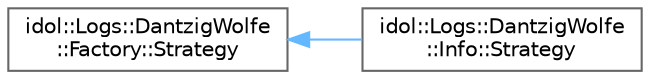 digraph "Graphical Class Hierarchy"
{
 // LATEX_PDF_SIZE
  bgcolor="transparent";
  edge [fontname=Helvetica,fontsize=10,labelfontname=Helvetica,labelfontsize=10];
  node [fontname=Helvetica,fontsize=10,shape=box,height=0.2,width=0.4];
  rankdir="LR";
  Node0 [id="Node000000",label="idol::Logs::DantzigWolfe\l::Factory::Strategy",height=0.2,width=0.4,color="grey40", fillcolor="white", style="filled",URL="$classidol_1_1Logs_1_1DantzigWolfe_1_1Factory_1_1Strategy.html",tooltip=" "];
  Node0 -> Node1 [id="edge89_Node000000_Node000001",dir="back",color="steelblue1",style="solid",tooltip=" "];
  Node1 [id="Node000001",label="idol::Logs::DantzigWolfe\l::Info::Strategy",height=0.2,width=0.4,color="grey40", fillcolor="white", style="filled",URL="$classidol_1_1Logs_1_1DantzigWolfe_1_1Info_1_1Strategy.html",tooltip=" "];
}
